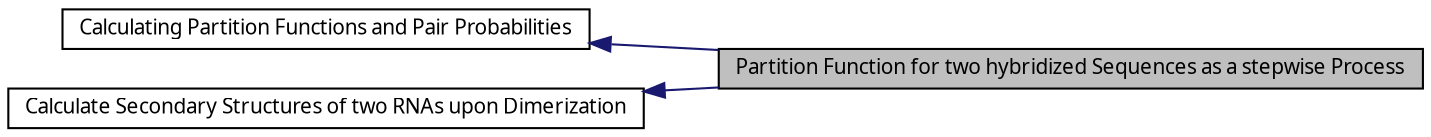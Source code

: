 digraph structs
{
  bgcolor="transparent";
  edge [fontname="FreeSans.ttf",fontsize=8,labelfontname="FreeSans.ttf",labelfontsize=8];
  node [fontname="FreeSans.ttf",fontsize=10,shape=record];
rankdir=LR;
  Node0 [label="Partition Function for two hybridized Sequences as a stepwise Process",height=0.2,width=0.4,color="black", fillcolor="grey75", style="filled" fontcolor="black"];
  Node2 [label="Calculating Partition Functions and Pair Probabilities",height=0.2,width=0.4,color="black",URL="$group__pf__fold.html"];
  Node1 [label="Calculate Secondary Structures of two RNAs upon Dimerization",height=0.2,width=0.4,color="black",URL="$group__cofold.html"];
  Node1->Node0 [shape=plaintext, color="midnightblue", dir="back", style="solid"];
  Node2->Node0 [shape=plaintext, color="midnightblue", dir="back", style="solid"];
}
